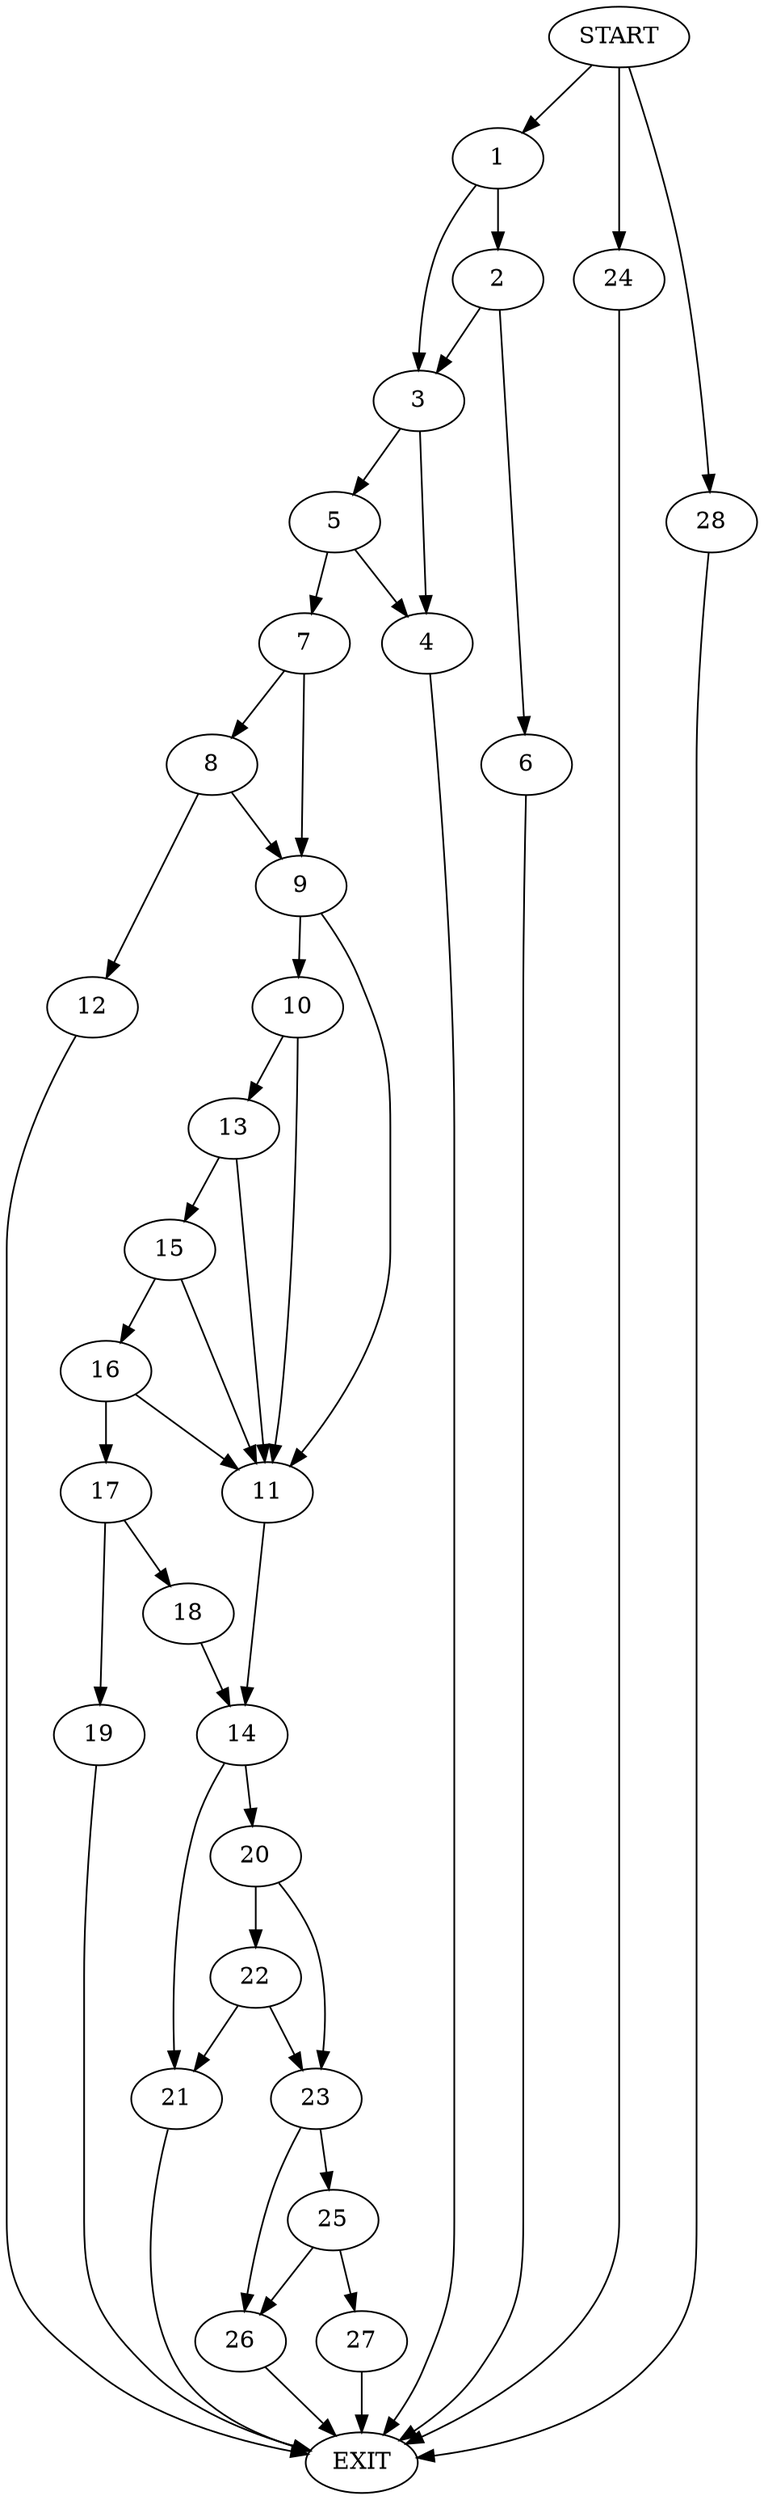digraph {
0 [label="START"]
29 [label="EXIT"]
0 -> 1
1 -> 2
1 -> 3
3 -> 4
3 -> 5
2 -> 6
2 -> 3
6 -> 29
5 -> 4
5 -> 7
4 -> 29
7 -> 8
7 -> 9
9 -> 10
9 -> 11
8 -> 12
8 -> 9
12 -> 29
10 -> 13
10 -> 11
11 -> 14
13 -> 15
13 -> 11
15 -> 16
15 -> 11
16 -> 17
16 -> 11
17 -> 18
17 -> 19
19 -> 29
18 -> 14
14 -> 20
14 -> 21
20 -> 22
20 -> 23
21 -> 29
0 -> 24
24 -> 29
22 -> 21
22 -> 23
23 -> 25
23 -> 26
26 -> 29
25 -> 26
25 -> 27
0 -> 28
28 -> 29
27 -> 29
}
